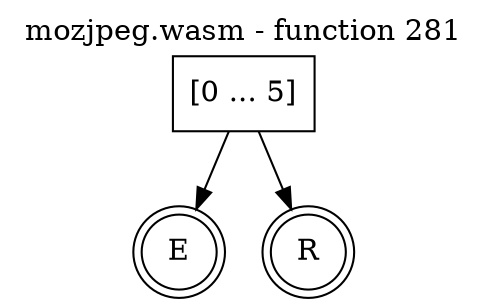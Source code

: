 digraph finite_state_machine {
    label = "mozjpeg.wasm - function 281"
    labelloc =  t
    labelfontsize = 16
    labelfontcolor = black
    labelfontname = "Helvetica"
    node [shape = doublecircle]; E R ;
    node [shape = box];
    node [shape=box, color=black, style=solid] 0[label="[0 ... 5]"]
    0 -> E;
    0 -> R;
}
